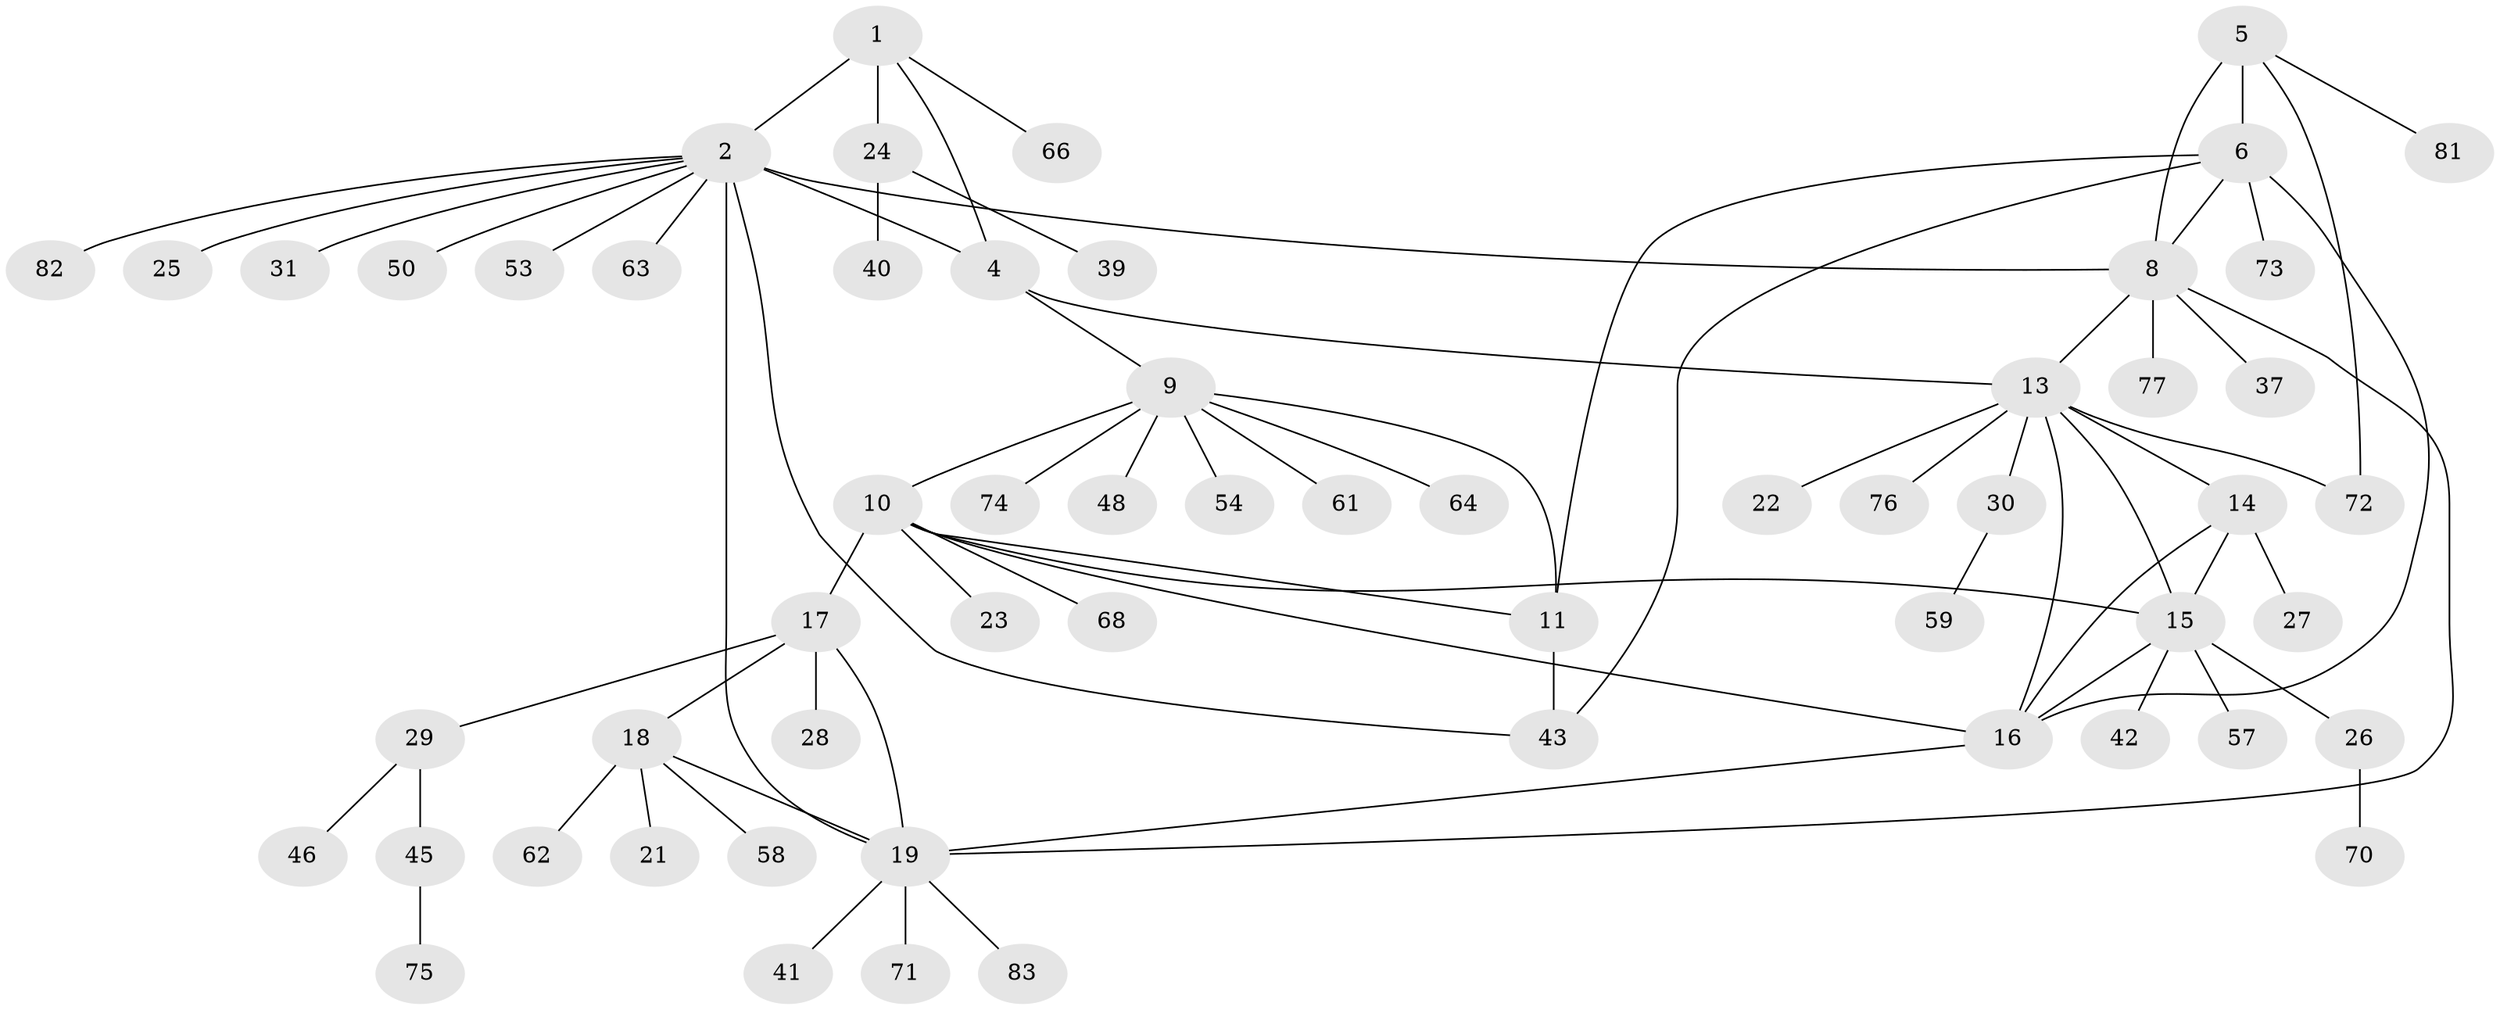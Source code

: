 // Generated by graph-tools (version 1.1) at 2025/24/03/03/25 07:24:16]
// undirected, 59 vertices, 76 edges
graph export_dot {
graph [start="1"]
  node [color=gray90,style=filled];
  1 [super="+32"];
  2 [super="+3"];
  4;
  5 [super="+7"];
  6 [super="+38"];
  8 [super="+36"];
  9 [super="+12"];
  10 [super="+34"];
  11 [super="+78"];
  13 [super="+60"];
  14 [super="+51"];
  15 [super="+33"];
  16;
  17 [super="+20"];
  18 [super="+55"];
  19 [super="+65"];
  21 [super="+44"];
  22 [super="+80"];
  23;
  24 [super="+67"];
  25;
  26;
  27;
  28;
  29 [super="+35"];
  30 [super="+49"];
  31;
  37 [super="+69"];
  39 [super="+47"];
  40 [super="+52"];
  41;
  42;
  43 [super="+79"];
  45;
  46;
  48;
  50;
  53;
  54 [super="+56"];
  57;
  58;
  59;
  61;
  62;
  63;
  64;
  66;
  68;
  70;
  71;
  72;
  73;
  74;
  75;
  76;
  77;
  81;
  82;
  83;
  1 -- 2 [weight=2];
  1 -- 4;
  1 -- 24;
  1 -- 66;
  2 -- 4 [weight=2];
  2 -- 8;
  2 -- 19;
  2 -- 50;
  2 -- 82;
  2 -- 53;
  2 -- 25;
  2 -- 63;
  2 -- 31;
  2 -- 43;
  4 -- 13;
  4 -- 9;
  5 -- 6 [weight=2];
  5 -- 8 [weight=2];
  5 -- 81;
  5 -- 72;
  6 -- 8;
  6 -- 11;
  6 -- 43;
  6 -- 73;
  6 -- 16;
  8 -- 13;
  8 -- 19 [weight=2];
  8 -- 37;
  8 -- 77;
  9 -- 10 [weight=2];
  9 -- 11 [weight=2];
  9 -- 48;
  9 -- 54;
  9 -- 64;
  9 -- 74;
  9 -- 61;
  10 -- 11;
  10 -- 16;
  10 -- 23;
  10 -- 68;
  10 -- 15;
  10 -- 17;
  11 -- 43;
  13 -- 14;
  13 -- 15;
  13 -- 16;
  13 -- 22;
  13 -- 30;
  13 -- 72;
  13 -- 76;
  14 -- 15;
  14 -- 16;
  14 -- 27;
  15 -- 16;
  15 -- 26;
  15 -- 42;
  15 -- 57;
  16 -- 19;
  17 -- 18 [weight=2];
  17 -- 19 [weight=2];
  17 -- 29;
  17 -- 28;
  18 -- 19;
  18 -- 21;
  18 -- 58;
  18 -- 62;
  19 -- 41;
  19 -- 71;
  19 -- 83;
  24 -- 39;
  24 -- 40;
  26 -- 70;
  29 -- 46;
  29 -- 45;
  30 -- 59;
  45 -- 75;
}
